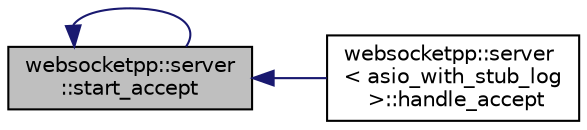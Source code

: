 digraph "websocketpp::server::start_accept"
{
  edge [fontname="Helvetica",fontsize="10",labelfontname="Helvetica",labelfontsize="10"];
  node [fontname="Helvetica",fontsize="10",shape=record];
  rankdir="LR";
  Node6 [label="websocketpp::server\l::start_accept",height=0.2,width=0.4,color="black", fillcolor="grey75", style="filled", fontcolor="black"];
  Node6 -> Node6 [dir="back",color="midnightblue",fontsize="10",style="solid",fontname="Helvetica"];
  Node6 -> Node7 [dir="back",color="midnightblue",fontsize="10",style="solid",fontname="Helvetica"];
  Node7 [label="websocketpp::server\l\< asio_with_stub_log\l \>::handle_accept",height=0.2,width=0.4,color="black", fillcolor="white", style="filled",URL="$classwebsocketpp_1_1server.html#aa24feb1c5d2bde47de8b11f5369c54d4",tooltip="Handler callback for start_accept. "];
}
